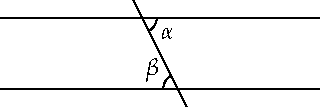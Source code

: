 settings.tex="pdflatex";

texpreamble("\usepackage{amsmath}
\usepackage{amsthm,amssymb}
\usepackage{mathpazo}
\usepackage[svgnames]{xcolor}
");
import graph;

size(160);

draw((-4.5,1)--(4.5,1));
draw((-4.5,-1)--(4.5,-1));

pair A=(-0.5,1);
pair B=-A;
draw(A+0.25(A-B)--B+0.25(B-A));

draw("$\alpha$",arc(A,0.41,180*angle(B-A)/pi,0));
draw("$\beta$",arc(B,0.41,180*angle(A-B)/pi,180));




